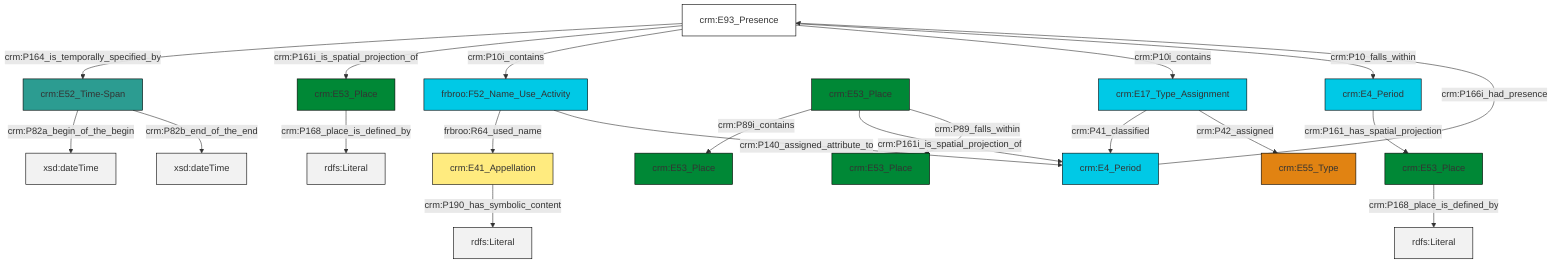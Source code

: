 graph TD
classDef Literal fill:#f2f2f2,stroke:#000000;
classDef CRM_Entity fill:#FFFFFF,stroke:#000000;
classDef Temporal_Entity fill:#00C9E6, stroke:#000000;
classDef Type fill:#E18312, stroke:#000000;
classDef Time-Span fill:#2C9C91, stroke:#000000;
classDef Appellation fill:#FFEB7F, stroke:#000000;
classDef Place fill:#008836, stroke:#000000;
classDef Persistent_Item fill:#B266B2, stroke:#000000;
classDef Conceptual_Object fill:#FFD700, stroke:#000000;
classDef Physical_Thing fill:#D2B48C, stroke:#000000;
classDef Actor fill:#f58aad, stroke:#000000;
classDef PC_Classes fill:#4ce600, stroke:#000000;
classDef Multi fill:#cccccc,stroke:#000000;

0["crm:E93_Presence"]:::CRM_Entity -->|crm:P164_is_temporally_specified_by| 1["crm:E52_Time-Span"]:::Time-Span
0["crm:E93_Presence"]:::CRM_Entity -->|crm:P161i_is_spatial_projection_of| 2["crm:E53_Place"]:::Place
5["crm:E53_Place"]:::Place -->|crm:P168_place_is_defined_by| 6[rdfs:Literal]:::Literal
1["crm:E52_Time-Span"]:::Time-Span -->|crm:P82a_begin_of_the_begin| 9[xsd:dateTime]:::Literal
0["crm:E93_Presence"]:::CRM_Entity -->|crm:P10i_contains| 10["frbroo:F52_Name_Use_Activity"]:::Temporal_Entity
1["crm:E52_Time-Span"]:::Time-Span -->|crm:P82b_end_of_the_end| 11[xsd:dateTime]:::Literal
12["crm:E53_Place"]:::Place -->|crm:P89i_contains| 7["crm:E53_Place"]:::Place
0["crm:E93_Presence"]:::CRM_Entity -->|crm:P10i_contains| 14["crm:E17_Type_Assignment"]:::Temporal_Entity
14["crm:E17_Type_Assignment"]:::Temporal_Entity -->|crm:P41_classified| 3["crm:E4_Period"]:::Temporal_Entity
19["crm:E4_Period"]:::Temporal_Entity -->|crm:P161_has_spatial_projection| 5["crm:E53_Place"]:::Place
0["crm:E93_Presence"]:::CRM_Entity -->|crm:P10_falls_within| 19["crm:E4_Period"]:::Temporal_Entity
10["frbroo:F52_Name_Use_Activity"]:::Temporal_Entity -->|frbroo:R64_used_name| 20["crm:E41_Appellation"]:::Appellation
12["crm:E53_Place"]:::Place -->|crm:P161i_is_spatial_projection_of| 3["crm:E4_Period"]:::Temporal_Entity
10["frbroo:F52_Name_Use_Activity"]:::Temporal_Entity -->|crm:P140_assigned_attribute_to| 3["crm:E4_Period"]:::Temporal_Entity
20["crm:E41_Appellation"]:::Appellation -->|crm:P190_has_symbolic_content| 21[rdfs:Literal]:::Literal
2["crm:E53_Place"]:::Place -->|crm:P168_place_is_defined_by| 22[rdfs:Literal]:::Literal
12["crm:E53_Place"]:::Place -->|crm:P89_falls_within| 24["crm:E53_Place"]:::Place
14["crm:E17_Type_Assignment"]:::Temporal_Entity -->|crm:P42_assigned| 28["crm:E55_Type"]:::Type
3["crm:E4_Period"]:::Temporal_Entity -->|crm:P166i_had_presence| 0["crm:E93_Presence"]:::CRM_Entity